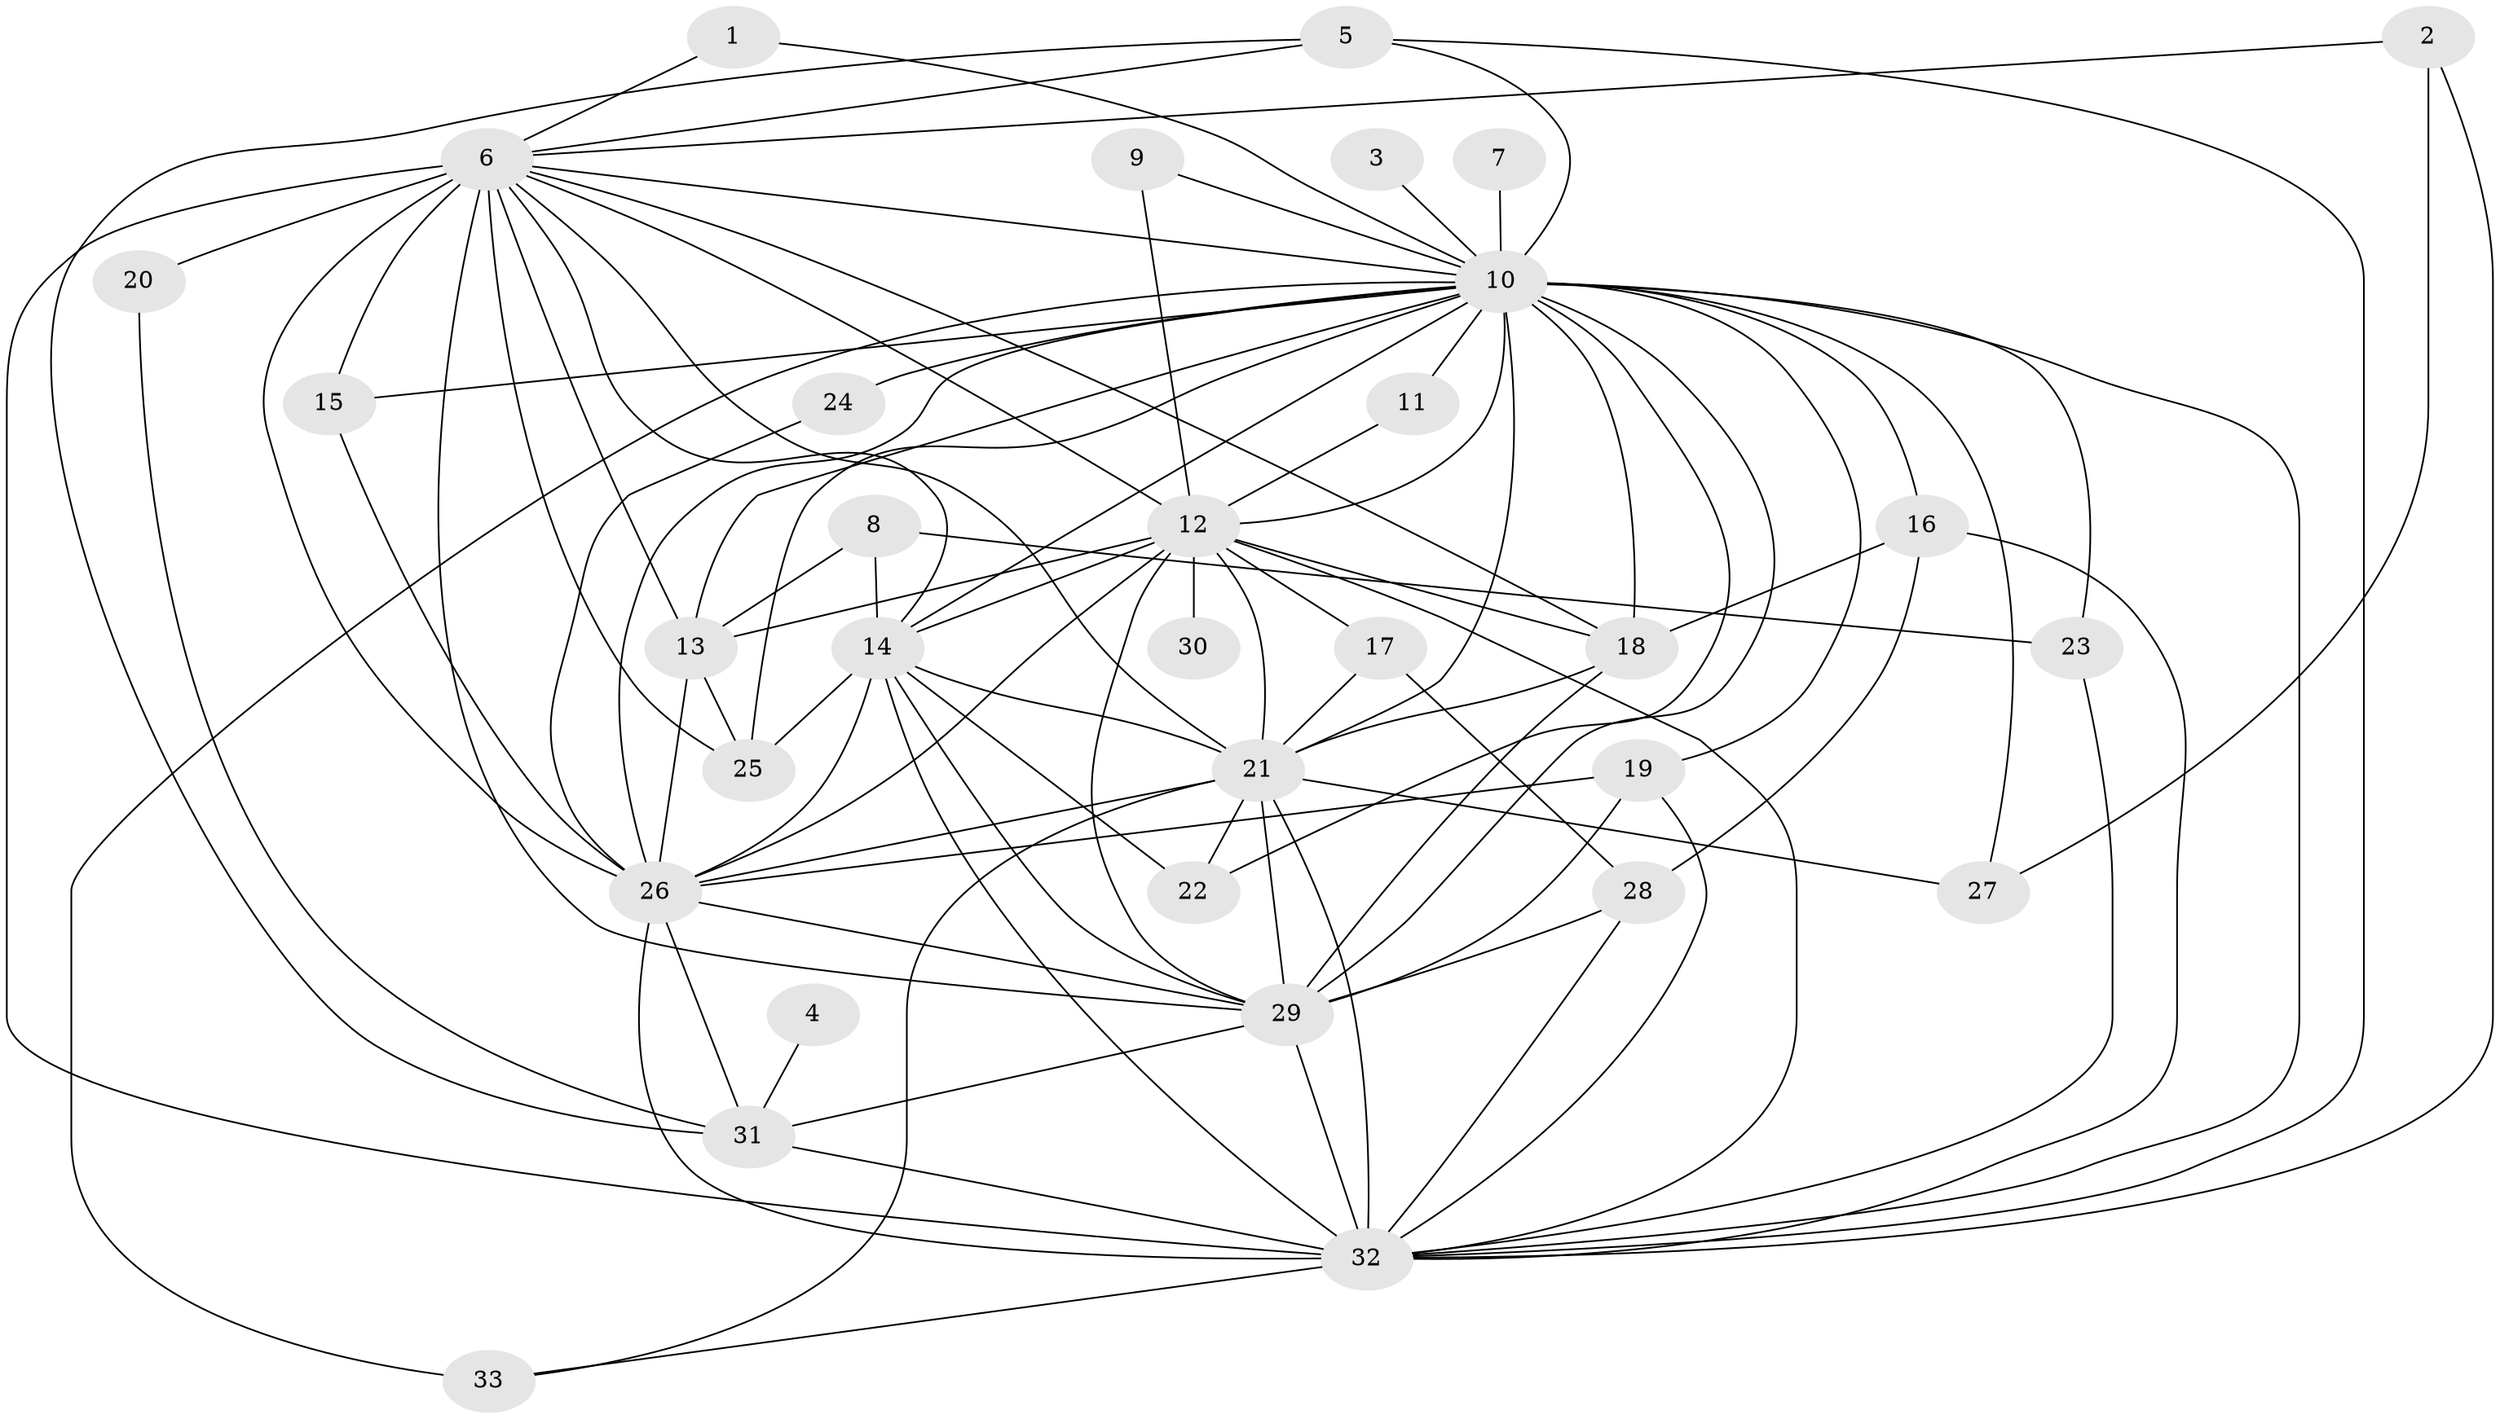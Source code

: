 // original degree distribution, {18: 0.012195121951219513, 35: 0.012195121951219513, 21: 0.012195121951219513, 14: 0.024390243902439025, 23: 0.012195121951219513, 17: 0.024390243902439025, 15: 0.012195121951219513, 19: 0.012195121951219513, 3: 0.14634146341463414, 4: 0.0975609756097561, 2: 0.5975609756097561, 5: 0.012195121951219513, 8: 0.012195121951219513, 6: 0.012195121951219513}
// Generated by graph-tools (version 1.1) at 2025/36/03/04/25 23:36:16]
// undirected, 33 vertices, 94 edges
graph export_dot {
  node [color=gray90,style=filled];
  1;
  2;
  3;
  4;
  5;
  6;
  7;
  8;
  9;
  10;
  11;
  12;
  13;
  14;
  15;
  16;
  17;
  18;
  19;
  20;
  21;
  22;
  23;
  24;
  25;
  26;
  27;
  28;
  29;
  30;
  31;
  32;
  33;
  1 -- 6 [weight=1.0];
  1 -- 10 [weight=1.0];
  2 -- 6 [weight=1.0];
  2 -- 27 [weight=1.0];
  2 -- 32 [weight=1.0];
  3 -- 10 [weight=1.0];
  4 -- 31 [weight=1.0];
  5 -- 6 [weight=1.0];
  5 -- 10 [weight=1.0];
  5 -- 31 [weight=1.0];
  5 -- 32 [weight=1.0];
  6 -- 10 [weight=1.0];
  6 -- 12 [weight=1.0];
  6 -- 13 [weight=1.0];
  6 -- 14 [weight=2.0];
  6 -- 15 [weight=1.0];
  6 -- 18 [weight=1.0];
  6 -- 20 [weight=1.0];
  6 -- 21 [weight=2.0];
  6 -- 25 [weight=1.0];
  6 -- 26 [weight=4.0];
  6 -- 29 [weight=1.0];
  6 -- 32 [weight=4.0];
  7 -- 10 [weight=1.0];
  8 -- 13 [weight=1.0];
  8 -- 14 [weight=1.0];
  8 -- 23 [weight=1.0];
  9 -- 10 [weight=1.0];
  9 -- 12 [weight=1.0];
  10 -- 11 [weight=1.0];
  10 -- 12 [weight=1.0];
  10 -- 13 [weight=1.0];
  10 -- 14 [weight=2.0];
  10 -- 15 [weight=1.0];
  10 -- 16 [weight=1.0];
  10 -- 18 [weight=1.0];
  10 -- 19 [weight=1.0];
  10 -- 21 [weight=1.0];
  10 -- 22 [weight=1.0];
  10 -- 23 [weight=2.0];
  10 -- 24 [weight=1.0];
  10 -- 25 [weight=1.0];
  10 -- 26 [weight=2.0];
  10 -- 27 [weight=2.0];
  10 -- 29 [weight=1.0];
  10 -- 32 [weight=4.0];
  10 -- 33 [weight=2.0];
  11 -- 12 [weight=1.0];
  12 -- 13 [weight=1.0];
  12 -- 14 [weight=1.0];
  12 -- 17 [weight=1.0];
  12 -- 18 [weight=1.0];
  12 -- 21 [weight=1.0];
  12 -- 26 [weight=3.0];
  12 -- 29 [weight=1.0];
  12 -- 30 [weight=1.0];
  12 -- 32 [weight=3.0];
  13 -- 25 [weight=1.0];
  13 -- 26 [weight=1.0];
  14 -- 21 [weight=1.0];
  14 -- 22 [weight=1.0];
  14 -- 25 [weight=1.0];
  14 -- 26 [weight=3.0];
  14 -- 29 [weight=1.0];
  14 -- 32 [weight=2.0];
  15 -- 26 [weight=1.0];
  16 -- 18 [weight=1.0];
  16 -- 28 [weight=1.0];
  16 -- 32 [weight=1.0];
  17 -- 21 [weight=2.0];
  17 -- 28 [weight=1.0];
  18 -- 21 [weight=1.0];
  18 -- 29 [weight=1.0];
  19 -- 26 [weight=1.0];
  19 -- 29 [weight=1.0];
  19 -- 32 [weight=1.0];
  20 -- 31 [weight=1.0];
  21 -- 22 [weight=2.0];
  21 -- 26 [weight=3.0];
  21 -- 27 [weight=1.0];
  21 -- 29 [weight=2.0];
  21 -- 32 [weight=2.0];
  21 -- 33 [weight=1.0];
  23 -- 32 [weight=2.0];
  24 -- 26 [weight=1.0];
  26 -- 29 [weight=2.0];
  26 -- 31 [weight=2.0];
  26 -- 32 [weight=6.0];
  28 -- 29 [weight=1.0];
  28 -- 32 [weight=1.0];
  29 -- 31 [weight=1.0];
  29 -- 32 [weight=2.0];
  31 -- 32 [weight=1.0];
  32 -- 33 [weight=1.0];
}
